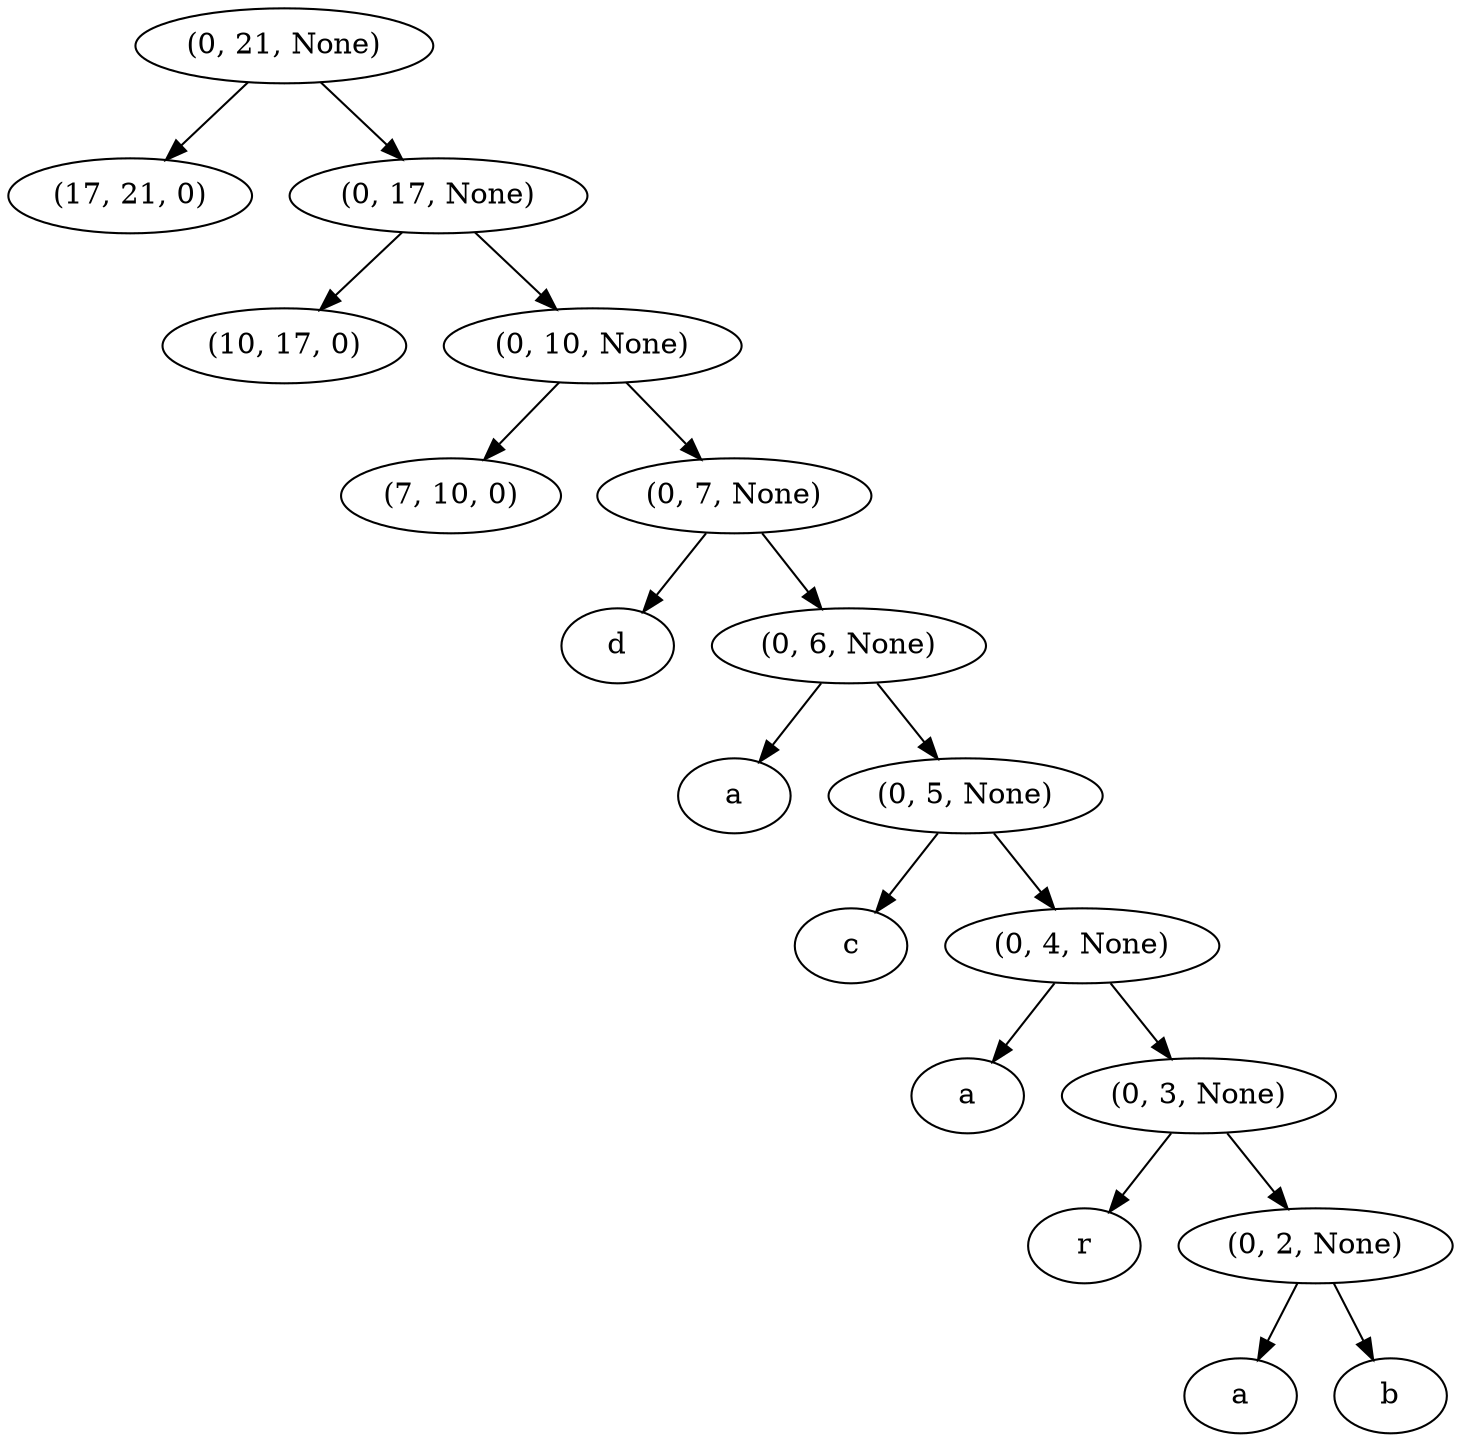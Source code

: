 digraph G {
  "(0, 1, 97)"[label=a];
  "(1, 2, 98)"[label=b];
  "(2, 3, 114)"[label=r];
  "(3, 4, 97)"[label=a];
  "(4, 5, 99)"[label=c];
  "(5, 6, 97)"[label=a];
  "(6, 7, 100)"[label=d];
  "(7, 10, 0)";
  "(10, 17, 0)";
  "(17, 21, 0)";
  "(0, 3, None)" -> "(0, 2, None)";
  "(0, 3, None)" -> "(2, 3, 114)";
  "(0, 4, None)" -> "(0, 3, None)";
  "(0, 4, None)" -> "(3, 4, 97)";
  "(0, 7, None)" -> "(0, 6, None)";
  "(0, 7, None)" -> "(6, 7, 100)";
  "(0, 21, None)" -> "(0, 17, None)";
  "(0, 21, None)" -> "(17, 21, 0)";
  "(0, 10, None)" -> "(0, 7, None)";
  "(0, 10, None)" -> "(7, 10, 0)";
  "(0, 17, None)" -> "(0, 10, None)";
  "(0, 17, None)" -> "(10, 17, 0)";
  "(0, 5, None)" -> "(0, 4, None)";
  "(0, 5, None)" -> "(4, 5, 99)";
  "(0, 6, None)" -> "(0, 5, None)";
  "(0, 6, None)" -> "(5, 6, 97)";
  "(0, 2, None)" -> "(0, 1, 97)";
  "(0, 2, None)" -> "(1, 2, 98)";
  {rank=1; "(17, 21, 0)"; "(10, 17, 0)"; "(7, 10, 0)"; "(6, 7, 100)"; "(5, 6, 97)"; "(4, 5, 99)"; "(3, 4, 97)"; "(2, 3, 114)"; "(1, 2, 98)"; "(0, 1, 97)"; }
}